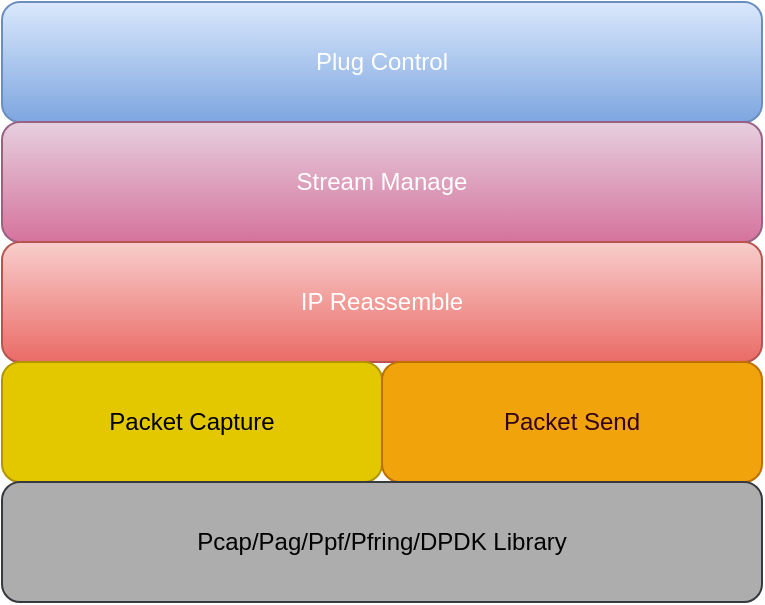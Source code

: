 <mxfile version="14.6.11" type="github"><diagram id="euWnB4dTJNd61s4yswDy" name="Page-1"><mxGraphModel dx="1038" dy="553" grid="1" gridSize="10" guides="1" tooltips="1" connect="1" arrows="1" fold="1" page="1" pageScale="1" pageWidth="827" pageHeight="1169" math="0" shadow="0"><root><mxCell id="0"/><mxCell id="1" parent="0"/><mxCell id="dXHfZ_SxLVNhI_nAk0L0-5" value="&lt;font color=&quot;#ffffff&quot;&gt;Plug Control&lt;/font&gt;" style="rounded=1;whiteSpace=wrap;html=1;fillColor=#dae8fc;strokeColor=#6c8ebf;gradientColor=#7ea6e0;" vertex="1" parent="1"><mxGeometry x="210" y="140" width="380" height="60" as="geometry"/></mxCell><mxCell id="dXHfZ_SxLVNhI_nAk0L0-6" value="&lt;font color=&quot;#ffffff&quot;&gt;Stream Manage&lt;/font&gt;" style="rounded=1;whiteSpace=wrap;html=1;fillColor=#e6d0de;strokeColor=#996185;gradientColor=#d5739d;" vertex="1" parent="1"><mxGeometry x="210" y="200" width="380" height="60" as="geometry"/></mxCell><mxCell id="dXHfZ_SxLVNhI_nAk0L0-7" value="&lt;font color=&quot;#ffffff&quot;&gt;IP Reassemble&lt;/font&gt;" style="rounded=1;whiteSpace=wrap;html=1;fillColor=#f8cecc;strokeColor=#b85450;gradientColor=#ea6b66;" vertex="1" parent="1"><mxGeometry x="210" y="260" width="380" height="60" as="geometry"/></mxCell><mxCell id="dXHfZ_SxLVNhI_nAk0L0-8" value="Packet Capture" style="rounded=1;whiteSpace=wrap;html=1;fillColor=#e3c800;strokeColor=#B09500;fontColor=#000000;" vertex="1" parent="1"><mxGeometry x="210" y="320" width="190" height="60" as="geometry"/></mxCell><mxCell id="dXHfZ_SxLVNhI_nAk0L0-10" value="&lt;font color=&quot;#33001a&quot;&gt;Packet Send&lt;/font&gt;" style="rounded=1;whiteSpace=wrap;html=1;fillColor=#f0a30a;strokeColor=#BD7000;fontColor=#000000;" vertex="1" parent="1"><mxGeometry x="400" y="320" width="190" height="60" as="geometry"/></mxCell><mxCell id="dXHfZ_SxLVNhI_nAk0L0-11" value="&lt;font color=&quot;#000000&quot;&gt;Pcap/Pag/Ppf/Pfring/DPDK Library&lt;/font&gt;" style="rounded=1;whiteSpace=wrap;html=1;strokeColor=#36393d;fillColor=#ADADAD;" vertex="1" parent="1"><mxGeometry x="210" y="380" width="380" height="60" as="geometry"/></mxCell></root></mxGraphModel></diagram></mxfile>